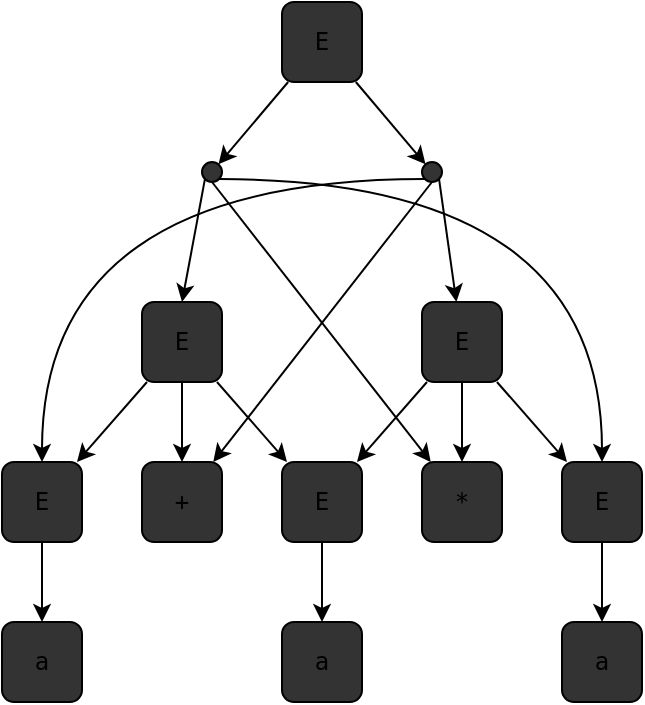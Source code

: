 <mxfile version="25.0.2">
  <diagram name="Page-1" id="MqZeGh7VGKmyVvnbTxtp">
    <mxGraphModel dx="697" dy="707" grid="1" gridSize="10" guides="1" tooltips="1" connect="1" arrows="1" fold="1" page="1" pageScale="1" pageWidth="827" pageHeight="1169" background="none" math="0" shadow="0">
      <root>
        <mxCell id="0" />
        <mxCell id="1" parent="0" />
        <mxCell id="hCfFOBcKqYTTyQITyhyD-1" value="a" style="rounded=1;whiteSpace=wrap;html=1;fillColor=#333333;fontFamily=monospace;" parent="1" vertex="1">
          <mxGeometry x="40" y="320" width="40" height="40" as="geometry" />
        </mxCell>
        <mxCell id="hCfFOBcKqYTTyQITyhyD-8" style="edgeStyle=orthogonalEdgeStyle;rounded=0;orthogonalLoop=1;jettySize=auto;html=1;fontFamily=monospace;fontSize=12;fontColor=default;" parent="1" source="hCfFOBcKqYTTyQITyhyD-5" target="hCfFOBcKqYTTyQITyhyD-1" edge="1">
          <mxGeometry relative="1" as="geometry" />
        </mxCell>
        <mxCell id="hCfFOBcKqYTTyQITyhyD-5" value="E" style="rounded=1;whiteSpace=wrap;html=1;fillColor=#333333;fontFamily=monospace;" parent="1" vertex="1">
          <mxGeometry x="40" y="240" width="40" height="40" as="geometry" />
        </mxCell>
        <mxCell id="hCfFOBcKqYTTyQITyhyD-16" style="edgeStyle=orthogonalEdgeStyle;rounded=0;orthogonalLoop=1;jettySize=auto;html=1;fontFamily=monospace;fontSize=12;fontColor=default;" parent="1" source="hCfFOBcKqYTTyQITyhyD-11" target="hCfFOBcKqYTTyQITyhyD-14" edge="1">
          <mxGeometry relative="1" as="geometry" />
        </mxCell>
        <mxCell id="hCfFOBcKqYTTyQITyhyD-17" style="rounded=0;orthogonalLoop=1;jettySize=auto;html=1;fontFamily=monospace;fontSize=12;fontColor=default;" parent="1" source="hCfFOBcKqYTTyQITyhyD-11" target="hCfFOBcKqYTTyQITyhyD-5" edge="1">
          <mxGeometry relative="1" as="geometry" />
        </mxCell>
        <mxCell id="hCfFOBcKqYTTyQITyhyD-18" style="rounded=0;orthogonalLoop=1;jettySize=auto;html=1;fontFamily=monospace;fontSize=12;fontColor=default;" parent="1" source="hCfFOBcKqYTTyQITyhyD-11" target="hCfFOBcKqYTTyQITyhyD-28" edge="1">
          <mxGeometry relative="1" as="geometry">
            <mxPoint x="-107.5" y="240" as="targetPoint" />
          </mxGeometry>
        </mxCell>
        <mxCell id="hCfFOBcKqYTTyQITyhyD-11" value="E" style="rounded=1;whiteSpace=wrap;html=1;fillColor=#333333;fontFamily=monospace;" parent="1" vertex="1">
          <mxGeometry x="110" y="160" width="40" height="40" as="geometry" />
        </mxCell>
        <mxCell id="hCfFOBcKqYTTyQITyhyD-14" value="+" style="rounded=1;whiteSpace=wrap;html=1;fillColor=#333333;fontFamily=monospace;" parent="1" vertex="1">
          <mxGeometry x="110" y="240" width="40" height="40" as="geometry" />
        </mxCell>
        <mxCell id="hCfFOBcKqYTTyQITyhyD-23" value="a" style="rounded=1;whiteSpace=wrap;html=1;fillColor=#333333;fontFamily=monospace;" parent="1" vertex="1">
          <mxGeometry x="180" y="320" width="40" height="40" as="geometry" />
        </mxCell>
        <mxCell id="hCfFOBcKqYTTyQITyhyD-24" value="a" style="rounded=1;whiteSpace=wrap;html=1;fillColor=#333333;fontFamily=monospace;" parent="1" vertex="1">
          <mxGeometry x="320" y="320" width="40" height="40" as="geometry" />
        </mxCell>
        <mxCell id="hCfFOBcKqYTTyQITyhyD-27" style="edgeStyle=orthogonalEdgeStyle;rounded=0;orthogonalLoop=1;jettySize=auto;html=1;fontFamily=monospace;fontSize=12;fontColor=default;" parent="1" source="hCfFOBcKqYTTyQITyhyD-28" target="hCfFOBcKqYTTyQITyhyD-23" edge="1">
          <mxGeometry relative="1" as="geometry" />
        </mxCell>
        <mxCell id="hCfFOBcKqYTTyQITyhyD-28" value="E" style="rounded=1;whiteSpace=wrap;html=1;fillColor=#333333;fontFamily=monospace;" parent="1" vertex="1">
          <mxGeometry x="180" y="240" width="40" height="40" as="geometry" />
        </mxCell>
        <mxCell id="hCfFOBcKqYTTyQITyhyD-29" style="edgeStyle=orthogonalEdgeStyle;rounded=0;orthogonalLoop=1;jettySize=auto;html=1;fontFamily=monospace;fontSize=12;fontColor=default;" parent="1" source="hCfFOBcKqYTTyQITyhyD-30" target="hCfFOBcKqYTTyQITyhyD-24" edge="1">
          <mxGeometry relative="1" as="geometry" />
        </mxCell>
        <mxCell id="hCfFOBcKqYTTyQITyhyD-30" value="E" style="rounded=1;whiteSpace=wrap;html=1;fillColor=#333333;fontFamily=monospace;" parent="1" vertex="1">
          <mxGeometry x="320" y="240" width="40" height="40" as="geometry" />
        </mxCell>
        <mxCell id="hCfFOBcKqYTTyQITyhyD-35" value="*" style="rounded=1;whiteSpace=wrap;html=1;fillColor=#333333;fontFamily=monospace;" parent="1" vertex="1">
          <mxGeometry x="250" y="240" width="40" height="40" as="geometry" />
        </mxCell>
        <mxCell id="hCfFOBcKqYTTyQITyhyD-36" style="edgeStyle=none;shape=connector;rounded=0;orthogonalLoop=1;jettySize=auto;html=1;strokeColor=default;align=center;verticalAlign=middle;fontFamily=monospace;fontSize=12;fontColor=default;labelBackgroundColor=default;endArrow=classic;" parent="1" source="hCfFOBcKqYTTyQITyhyD-39" target="hCfFOBcKqYTTyQITyhyD-35" edge="1">
          <mxGeometry relative="1" as="geometry" />
        </mxCell>
        <mxCell id="hCfFOBcKqYTTyQITyhyD-37" style="edgeStyle=none;shape=connector;rounded=0;orthogonalLoop=1;jettySize=auto;html=1;strokeColor=default;align=center;verticalAlign=middle;fontFamily=monospace;fontSize=12;fontColor=default;labelBackgroundColor=default;endArrow=classic;" parent="1" source="hCfFOBcKqYTTyQITyhyD-39" target="hCfFOBcKqYTTyQITyhyD-30" edge="1">
          <mxGeometry relative="1" as="geometry" />
        </mxCell>
        <mxCell id="hCfFOBcKqYTTyQITyhyD-38" style="edgeStyle=none;shape=connector;rounded=0;orthogonalLoop=1;jettySize=auto;html=1;strokeColor=default;align=center;verticalAlign=middle;fontFamily=monospace;fontSize=12;fontColor=default;labelBackgroundColor=default;endArrow=classic;" parent="1" source="hCfFOBcKqYTTyQITyhyD-39" target="hCfFOBcKqYTTyQITyhyD-28" edge="1">
          <mxGeometry relative="1" as="geometry" />
        </mxCell>
        <mxCell id="hCfFOBcKqYTTyQITyhyD-39" value="E" style="rounded=1;whiteSpace=wrap;html=1;fillColor=#333333;fontFamily=monospace;" parent="1" vertex="1">
          <mxGeometry x="250" y="160" width="40" height="40" as="geometry" />
        </mxCell>
        <mxCell id="P-FCiHeKTcraBsnJYNUH-4" style="edgeStyle=none;shape=connector;rounded=0;orthogonalLoop=1;jettySize=auto;html=1;strokeColor=default;align=center;verticalAlign=middle;fontFamily=monospace;fontSize=12;fontColor=default;labelBackgroundColor=default;endArrow=classic;" edge="1" parent="1" source="P-FCiHeKTcraBsnJYNUH-1" target="P-FCiHeKTcraBsnJYNUH-2">
          <mxGeometry relative="1" as="geometry" />
        </mxCell>
        <mxCell id="P-FCiHeKTcraBsnJYNUH-1" value="E" style="rounded=1;whiteSpace=wrap;html=1;fillColor=#333333;fontFamily=monospace;" vertex="1" parent="1">
          <mxGeometry x="180" y="10" width="40" height="40" as="geometry" />
        </mxCell>
        <mxCell id="P-FCiHeKTcraBsnJYNUH-6" style="edgeStyle=none;shape=connector;rounded=0;orthogonalLoop=1;jettySize=auto;html=1;exitX=0;exitY=1;exitDx=0;exitDy=0;entryX=0.5;entryY=0;entryDx=0;entryDy=0;strokeColor=default;align=center;verticalAlign=middle;fontFamily=monospace;fontSize=12;fontColor=default;labelBackgroundColor=default;endArrow=classic;" edge="1" parent="1" source="P-FCiHeKTcraBsnJYNUH-2" target="hCfFOBcKqYTTyQITyhyD-11">
          <mxGeometry relative="1" as="geometry" />
        </mxCell>
        <mxCell id="P-FCiHeKTcraBsnJYNUH-7" style="edgeStyle=none;shape=connector;rounded=0;orthogonalLoop=1;jettySize=auto;html=1;exitX=0.5;exitY=1;exitDx=0;exitDy=0;strokeColor=default;align=center;verticalAlign=middle;fontFamily=monospace;fontSize=12;fontColor=default;labelBackgroundColor=default;endArrow=classic;" edge="1" parent="1" source="P-FCiHeKTcraBsnJYNUH-2" target="hCfFOBcKqYTTyQITyhyD-35">
          <mxGeometry relative="1" as="geometry" />
        </mxCell>
        <mxCell id="P-FCiHeKTcraBsnJYNUH-10" style="edgeStyle=orthogonalEdgeStyle;shape=connector;rounded=0;orthogonalLoop=1;jettySize=auto;html=1;exitX=1;exitY=1;exitDx=0;exitDy=0;strokeColor=default;align=center;verticalAlign=middle;fontFamily=monospace;fontSize=12;fontColor=default;labelBackgroundColor=default;endArrow=classic;curved=1;" edge="1" parent="1" source="P-FCiHeKTcraBsnJYNUH-2" target="hCfFOBcKqYTTyQITyhyD-30">
          <mxGeometry relative="1" as="geometry" />
        </mxCell>
        <mxCell id="P-FCiHeKTcraBsnJYNUH-2" value="" style="ellipse;whiteSpace=wrap;html=1;aspect=fixed;rounded=1;strokeColor=default;align=center;verticalAlign=middle;fontFamily=monospace;fontSize=12;fontColor=default;labelBackgroundColor=default;fillColor=#333333;" vertex="1" parent="1">
          <mxGeometry x="140" y="90" width="10" height="10" as="geometry" />
        </mxCell>
        <mxCell id="P-FCiHeKTcraBsnJYNUH-8" style="edgeStyle=none;shape=connector;rounded=0;orthogonalLoop=1;jettySize=auto;html=1;exitX=0.5;exitY=1;exitDx=0;exitDy=0;strokeColor=default;align=center;verticalAlign=middle;fontFamily=monospace;fontSize=12;fontColor=default;labelBackgroundColor=default;endArrow=classic;" edge="1" parent="1" source="P-FCiHeKTcraBsnJYNUH-3" target="hCfFOBcKqYTTyQITyhyD-14">
          <mxGeometry relative="1" as="geometry" />
        </mxCell>
        <mxCell id="P-FCiHeKTcraBsnJYNUH-9" style="edgeStyle=none;shape=connector;rounded=0;orthogonalLoop=1;jettySize=auto;html=1;exitX=1;exitY=1;exitDx=0;exitDy=0;strokeColor=default;align=center;verticalAlign=middle;fontFamily=monospace;fontSize=12;fontColor=default;labelBackgroundColor=default;endArrow=classic;" edge="1" parent="1" source="P-FCiHeKTcraBsnJYNUH-3" target="hCfFOBcKqYTTyQITyhyD-39">
          <mxGeometry relative="1" as="geometry" />
        </mxCell>
        <mxCell id="P-FCiHeKTcraBsnJYNUH-11" style="edgeStyle=orthogonalEdgeStyle;shape=connector;rounded=0;orthogonalLoop=1;jettySize=auto;html=1;exitX=0;exitY=1;exitDx=0;exitDy=0;strokeColor=default;align=center;verticalAlign=middle;fontFamily=monospace;fontSize=12;fontColor=default;labelBackgroundColor=default;endArrow=classic;curved=1;" edge="1" parent="1" source="P-FCiHeKTcraBsnJYNUH-3" target="hCfFOBcKqYTTyQITyhyD-5">
          <mxGeometry relative="1" as="geometry" />
        </mxCell>
        <mxCell id="P-FCiHeKTcraBsnJYNUH-3" value="" style="ellipse;whiteSpace=wrap;html=1;aspect=fixed;rounded=1;strokeColor=default;align=center;verticalAlign=middle;fontFamily=monospace;fontSize=12;fontColor=default;labelBackgroundColor=default;fillColor=#333333;" vertex="1" parent="1">
          <mxGeometry x="250" y="90" width="10" height="10" as="geometry" />
        </mxCell>
        <mxCell id="P-FCiHeKTcraBsnJYNUH-5" style="edgeStyle=none;shape=connector;rounded=0;orthogonalLoop=1;jettySize=auto;html=1;strokeColor=default;align=center;verticalAlign=middle;fontFamily=monospace;fontSize=12;fontColor=default;labelBackgroundColor=default;endArrow=classic;" edge="1" parent="1" source="P-FCiHeKTcraBsnJYNUH-1" target="P-FCiHeKTcraBsnJYNUH-3">
          <mxGeometry relative="1" as="geometry" />
        </mxCell>
      </root>
    </mxGraphModel>
  </diagram>
</mxfile>
